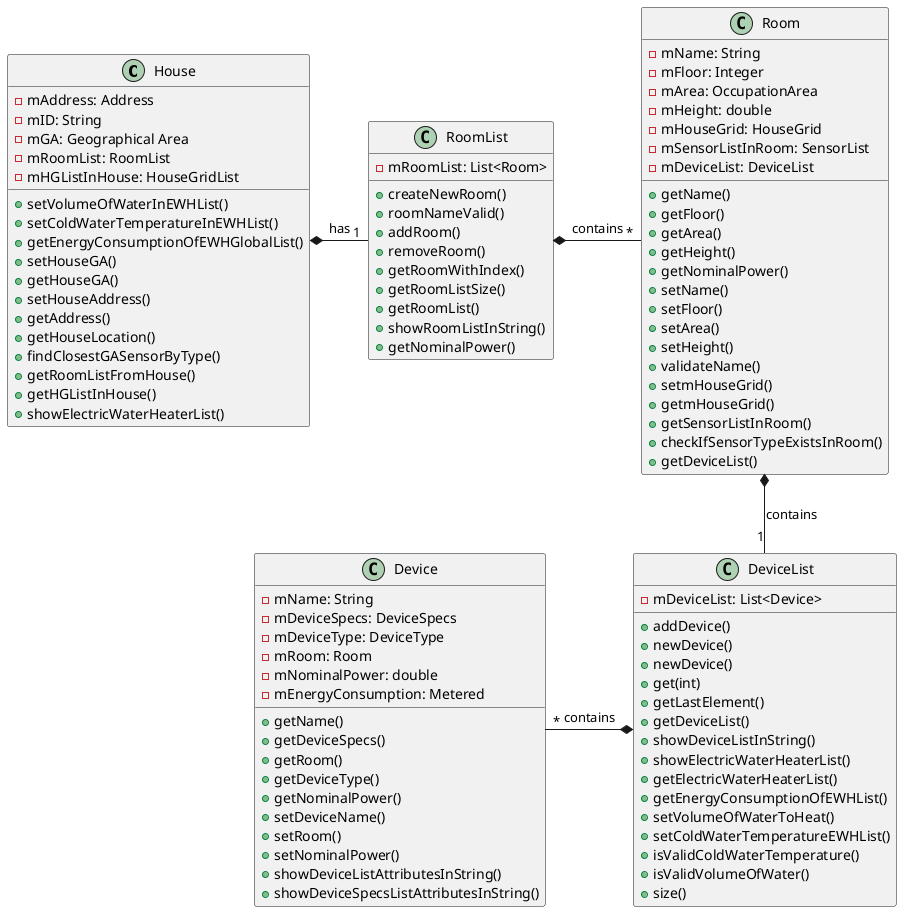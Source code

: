 @startuml

class House {
- mAddress: Address
- mID: String
- mGA: Geographical Area
- mRoomList: RoomList
- mHGListInHouse: HouseGridList
+ setVolumeOfWaterInEWHList()
+ setColdWaterTemperatureInEWHList()
+ getEnergyConsumptionOfEWHGlobalList()
+ setHouseGA()
+ getHouseGA()
+ setHouseAddress()
+ getAddress()
+ getHouseLocation()
+ findClosestGASensorByType()
+ getRoomListFromHouse()
+ getHGListInHouse()
+ showElectricWaterHeaterList()
}

class RoomList{
- mRoomList: List<Room>
+ createNewRoom()
+ roomNameValid()
+ addRoom()
+ removeRoom()
+ getRoomWithIndex()
+ getRoomListSize()
+ getRoomList()
+ showRoomListInString()
+ getNominalPower()

}


class Room{
- mName: String
- mFloor: Integer
- mArea: OccupationArea
- mHeight: double
- mHouseGrid: HouseGrid
- mSensorListInRoom: SensorList
- mDeviceList: DeviceList
+ getName()
+ getFloor()
+ getArea()
+ getHeight()
+ getNominalPower()
+ setName()
+ setFloor()
+ setArea()
+ setHeight()
+ validateName()
+ setmHouseGrid()
+ getmHouseGrid()
+ getSensorListInRoom()
+ checkIfSensorTypeExistsInRoom()
+ getDeviceList()
}


class DeviceList{
- mDeviceList: List<Device>
+ addDevice()
+ newDevice()
+ newDevice()
+ get(int)
+ getLastElement()
+ getDeviceList()
+ showDeviceListInString()
+ showElectricWaterHeaterList()
+ getElectricWaterHeaterList()
+ getEnergyConsumptionOfEWHList()
+ setVolumeOfWaterToHeat()
+ setColdWaterTemperatureEWHList()
+ isValidColdWaterTemperature()
+ isValidVolumeOfWater()
+ size()
}

class Device {
- mName: String
- mDeviceSpecs: DeviceSpecs
- mDeviceType: DeviceType
- mRoom: Room
- mNominalPower: double
- mEnergyConsumption: Metered
+ getName()
+ getDeviceSpecs()
+ getRoom()
+ getDeviceType()
+ getNominalPower()
+ setDeviceName()
+ setRoom()
+ setNominalPower()
+ showDeviceListAttributesInString()
+ showDeviceSpecsListAttributesInString()
}


House *- "1" RoomList: has
RoomList *- "*"Room: contains
Room *-- "1"DeviceList: contains
Device"*" -* DeviceList : contains
@enduml